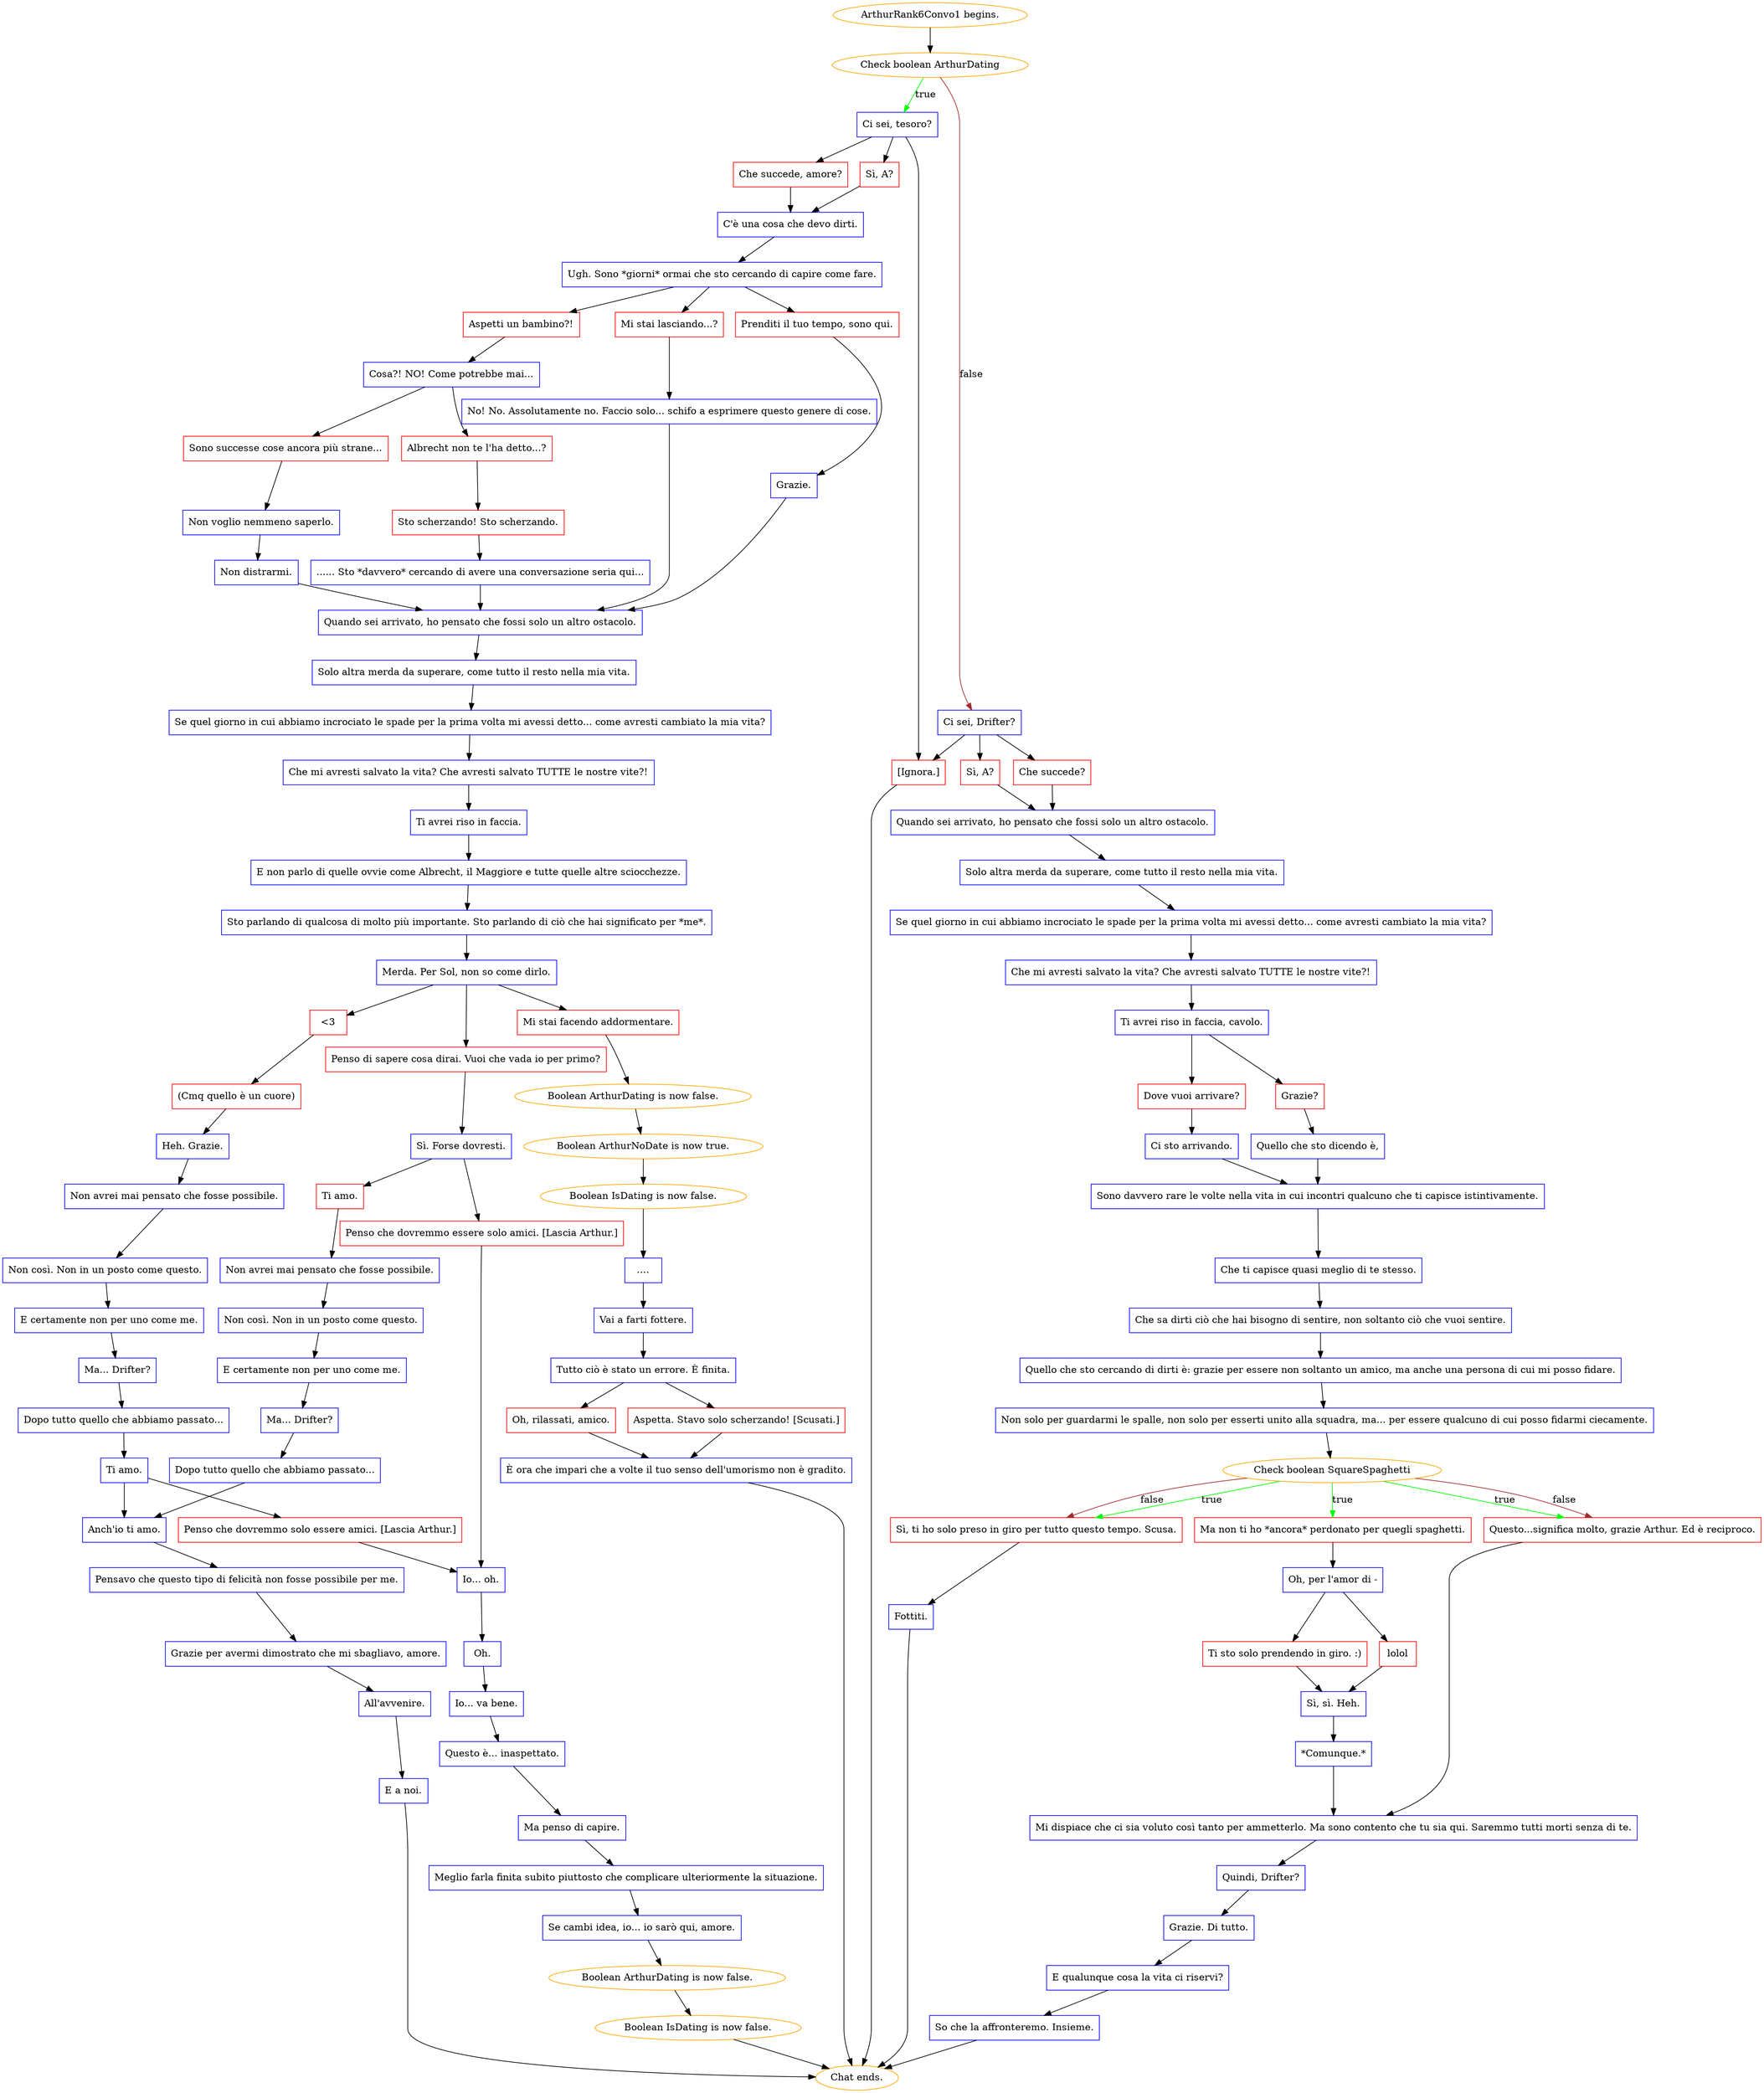 digraph {
	"ArthurRank6Convo1 begins." [color=orange];
		"ArthurRank6Convo1 begins." -> j2890798283;
	j2890798283 [label="Check boolean ArthurDating",color=orange];
		j2890798283 -> j699856342 [label=true,color=green];
		j2890798283 -> j2113160680 [label=false,color=brown];
	j699856342 [label="Ci sei, tesoro?",shape=box,color=blue];
		j699856342 -> j2517737532;
		j699856342 -> j214970762;
		j699856342 -> j2041862867;
	j2113160680 [label="Ci sei, Drifter?",shape=box,color=blue];
		j2113160680 -> j2698508820;
		j2113160680 -> j1548555;
		j2113160680 -> j2041862867;
	j2517737532 [label="Sì, A?",shape=box,color=red];
		j2517737532 -> j26437262;
	j214970762 [label="Che succede, amore?",shape=box,color=red];
		j214970762 -> j26437262;
	j2041862867 [label="[Ignora.]",shape=box,color=red];
		j2041862867 -> "Chat ends.";
	j2698508820 [label="Che succede?",shape=box,color=red];
		j2698508820 -> j2654948027;
	j1548555 [label="Sì, A?",shape=box,color=red];
		j1548555 -> j2654948027;
	j26437262 [label="C'è una cosa che devo dirti.",shape=box,color=blue];
		j26437262 -> j3341879131;
	"Chat ends." [color=orange];
	j2654948027 [label="Quando sei arrivato, ho pensato che fossi solo un altro ostacolo.",shape=box,color=blue];
		j2654948027 -> j2323749528;
	j3341879131 [label="Ugh. Sono *giorni* ormai che sto cercando di capire come fare.",shape=box,color=blue];
		j3341879131 -> j4119277725;
		j3341879131 -> j97036141;
		j3341879131 -> j3241671741;
	j2323749528 [label="Solo altra merda da superare, come tutto il resto nella mia vita.",shape=box,color=blue];
		j2323749528 -> j3220971117;
	j4119277725 [label="Aspetti un bambino?!",shape=box,color=red];
		j4119277725 -> j4055316913;
	j97036141 [label="Mi stai lasciando...?",shape=box,color=red];
		j97036141 -> j2718331233;
	j3241671741 [label="Prenditi il tuo tempo, sono qui.",shape=box,color=red];
		j3241671741 -> j2697502438;
	j3220971117 [label="Se quel giorno in cui abbiamo incrociato le spade per la prima volta mi avessi detto... come avresti cambiato la mia vita?",shape=box,color=blue];
		j3220971117 -> j4028388484;
	j4055316913 [label="Cosa?! NO! Come potrebbe mai...",shape=box,color=blue];
		j4055316913 -> j1403693108;
		j4055316913 -> j1784229877;
	j2718331233 [label="No! No. Assolutamente no. Faccio solo... schifo a esprimere questo genere di cose.",shape=box,color=blue];
		j2718331233 -> j2392326686;
	j2697502438 [label="Grazie.",shape=box,color=blue];
		j2697502438 -> j2392326686;
	j4028388484 [label="Che mi avresti salvato la vita? Che avresti salvato TUTTE le nostre vite?!",shape=box,color=blue];
		j4028388484 -> j6996950;
	j1403693108 [label="Sono successe cose ancora più strane...",shape=box,color=red];
		j1403693108 -> j1314728626;
	j1784229877 [label="Albrecht non te l'ha detto...?",shape=box,color=red];
		j1784229877 -> j3703431501;
	j2392326686 [label="Quando sei arrivato, ho pensato che fossi solo un altro ostacolo.",shape=box,color=blue];
		j2392326686 -> j1876356630;
	j6996950 [label="Ti avrei riso in faccia, cavolo.",shape=box,color=blue];
		j6996950 -> j174568007;
		j6996950 -> j2371570862;
	j1314728626 [label="Non voglio nemmeno saperlo.",shape=box,color=blue];
		j1314728626 -> j2600632491;
	j3703431501 [label="Sto scherzando! Sto scherzando.",shape=box,color=red];
		j3703431501 -> j3810419791;
	j1876356630 [label="Solo altra merda da superare, come tutto il resto nella mia vita.",shape=box,color=blue];
		j1876356630 -> j3922477607;
	j174568007 [label="Grazie?",shape=box,color=red];
		j174568007 -> j2512302123;
	j2371570862 [label="Dove vuoi arrivare?",shape=box,color=red];
		j2371570862 -> j3620600171;
	j2600632491 [label="Non distrarmi.",shape=box,color=blue];
		j2600632491 -> j2392326686;
	j3810419791 [label="...... Sto *davvero* cercando di avere una conversazione seria qui...",shape=box,color=blue];
		j3810419791 -> j2392326686;
	j3922477607 [label="Se quel giorno in cui abbiamo incrociato le spade per la prima volta mi avessi detto... come avresti cambiato la mia vita?",shape=box,color=blue];
		j3922477607 -> j3045233582;
	j2512302123 [label="Quello che sto dicendo è,",shape=box,color=blue];
		j2512302123 -> j1413288965;
	j3620600171 [label="Ci sto arrivando.",shape=box,color=blue];
		j3620600171 -> j1413288965;
	j3045233582 [label="Che mi avresti salvato la vita? Che avresti salvato TUTTE le nostre vite?!",shape=box,color=blue];
		j3045233582 -> j2662587600;
	j1413288965 [label="Sono davvero rare le volte nella vita in cui incontri qualcuno che ti capisce istintivamente.",shape=box,color=blue];
		j1413288965 -> j1537319017;
	j2662587600 [label="Ti avrei riso in faccia.",shape=box,color=blue];
		j2662587600 -> j4079082235;
	j1537319017 [label="Che ti capisce quasi meglio di te stesso.",shape=box,color=blue];
		j1537319017 -> j2351014278;
	j4079082235 [label="E non parlo di quelle ovvie come Albrecht, il Maggiore e tutte quelle altre sciocchezze.",shape=box,color=blue];
		j4079082235 -> j4002449468;
	j2351014278 [label="Che sa dirti ciò che hai bisogno di sentire, non soltanto ciò che vuoi sentire.",shape=box,color=blue];
		j2351014278 -> j1674007725;
	j4002449468 [label="Sto parlando di qualcosa di molto più importante. Sto parlando di ciò che hai significato per *me*.",shape=box,color=blue];
		j4002449468 -> j102620118;
	j1674007725 [label="Quello che sto cercando di dirti è: grazie per essere non soltanto un amico, ma anche una persona di cui mi posso fidare.",shape=box,color=blue];
		j1674007725 -> j3118207503;
	j102620118 [label="Merda. Per Sol, non so come dirlo.",shape=box,color=blue];
		j102620118 -> j751453497;
		j102620118 -> j2433412611;
		j102620118 -> j4129137070;
	j3118207503 [label="Non solo per guardarmi le spalle, non solo per esserti unito alla squadra, ma... per essere qualcuno di cui posso fidarmi ciecamente.",shape=box,color=blue];
		j3118207503 -> j1734946897;
	j751453497 [label="Penso di sapere cosa dirai. Vuoi che vada io per primo?",shape=box,color=red];
		j751453497 -> j3607731039;
	j2433412611 [label="<3",shape=box,color=red];
		j2433412611 -> j2123447821;
	j4129137070 [label="Mi stai facendo addormentare.",shape=box,color=red];
		j4129137070 -> j3027773837;
	j1734946897 [label="Check boolean SquareSpaghetti",color=orange];
		j1734946897 -> j4244641836 [label=true,color=green];
		j1734946897 -> j1063723152 [label=true,color=green];
		j1734946897 -> j2297029625 [label=true,color=green];
		j1734946897 -> j1063723152 [label=false,color=brown];
		j1734946897 -> j2297029625 [label=false,color=brown];
	j3607731039 [label="Sì. Forse dovresti.",shape=box,color=blue];
		j3607731039 -> j42648828;
		j3607731039 -> j86166315;
	j2123447821 [label="(Cmq quello è un cuore)",shape=box,color=red];
		j2123447821 -> j1860779690;
	j3027773837 [label="Boolean ArthurDating is now false.",color=orange];
		j3027773837 -> j4011538657;
	j4244641836 [label="Ma non ti ho *ancora* perdonato per quegli spaghetti.",shape=box,color=red];
		j4244641836 -> j2023560056;
	j1063723152 [label="Questo...significa molto, grazie Arthur. Ed è reciproco.",shape=box,color=red];
		j1063723152 -> j3653451452;
	j2297029625 [label="Sì, ti ho solo preso in giro per tutto questo tempo. Scusa.",shape=box,color=red];
		j2297029625 -> j4135713590;
	j42648828 [label="Ti amo.",shape=box,color=red];
		j42648828 -> j887514430;
	j86166315 [label="Penso che dovremmo essere solo amici. [Lascia Arthur.]",shape=box,color=red];
		j86166315 -> j2189813674;
	j1860779690 [label="Heh. Grazie.",shape=box,color=blue];
		j1860779690 -> j2437403433;
	j4011538657 [label="Boolean ArthurNoDate is now true.",color=orange];
		j4011538657 -> j1565633582;
	j2023560056 [label="Oh, per l'amor di -",shape=box,color=blue];
		j2023560056 -> j3739941310;
		j2023560056 -> j1665693846;
	j3653451452 [label="Mi dispiace che ci sia voluto così tanto per ammetterlo. Ma sono contento che tu sia qui. Saremmo tutti morti senza di te.",shape=box,color=blue];
		j3653451452 -> j1047789983;
	j4135713590 [label="Fottiti.",shape=box,color=blue];
		j4135713590 -> "Chat ends.";
	j887514430 [label="Non avrei mai pensato che fosse possibile.",shape=box,color=blue];
		j887514430 -> j4021947796;
	j2189813674 [label="Io... oh.",shape=box,color=blue];
		j2189813674 -> j2901219796;
	j2437403433 [label="Non avrei mai pensato che fosse possibile.",shape=box,color=blue];
		j2437403433 -> j973494143;
	j1565633582 [label="Boolean IsDating is now false.",color=orange];
		j1565633582 -> j53724291;
	j3739941310 [label="lolol",shape=box,color=red];
		j3739941310 -> j2127675972;
	j1665693846 [label="Ti sto solo prendendo in giro. :)",shape=box,color=red];
		j1665693846 -> j2127675972;
	j1047789983 [label="Quindi, Drifter?",shape=box,color=blue];
		j1047789983 -> j4107382870;
	j4021947796 [label="Non così. Non in un posto come questo.",shape=box,color=blue];
		j4021947796 -> j3846427905;
	j2901219796 [label="Oh.",shape=box,color=blue];
		j2901219796 -> j1088043052;
	j973494143 [label="Non così. Non in un posto come questo.",shape=box,color=blue];
		j973494143 -> j1671036795;
	j53724291 [label="....",shape=box,color=blue];
		j53724291 -> j2634823608;
	j2127675972 [label="Sì, sì. Heh.",shape=box,color=blue];
		j2127675972 -> j1115664402;
	j4107382870 [label="Grazie. Di tutto.",shape=box,color=blue];
		j4107382870 -> j268021857;
	j3846427905 [label="E certamente non per uno come me.",shape=box,color=blue];
		j3846427905 -> j888469142;
	j1088043052 [label="Io... va bene.",shape=box,color=blue];
		j1088043052 -> j232783885;
	j1671036795 [label="E certamente non per uno come me.",shape=box,color=blue];
		j1671036795 -> j55777947;
	j2634823608 [label="Vai a farti fottere.",shape=box,color=blue];
		j2634823608 -> j3506827911;
	j1115664402 [label="*Comunque.*",shape=box,color=blue];
		j1115664402 -> j3653451452;
	j268021857 [label="E qualunque cosa la vita ci riservi?",shape=box,color=blue];
		j268021857 -> j508397635;
	j888469142 [label="Ma... Drifter?",shape=box,color=blue];
		j888469142 -> j2404518129;
	j232783885 [label="Questo è... inaspettato.",shape=box,color=blue];
		j232783885 -> j76956120;
	j55777947 [label="Ma... Drifter?",shape=box,color=blue];
		j55777947 -> j1021168825;
	j3506827911 [label="Tutto ciò è stato un errore. È finita.",shape=box,color=blue];
		j3506827911 -> j1200542323;
		j3506827911 -> j3850230823;
	j508397635 [label="So che la affronteremo. Insieme.",shape=box,color=blue];
		j508397635 -> "Chat ends.";
	j2404518129 [label="Dopo tutto quello che abbiamo passato...",shape=box,color=blue];
		j2404518129 -> j447149364;
	j76956120 [label="Ma penso di capire.",shape=box,color=blue];
		j76956120 -> j2422255795;
	j1021168825 [label="Dopo tutto quello che abbiamo passato...",shape=box,color=blue];
		j1021168825 -> j3199869899;
	j1200542323 [label="Aspetta. Stavo solo scherzando! [Scusati.]",shape=box,color=red];
		j1200542323 -> j4064523992;
	j3850230823 [label="Oh, rilassati, amico.",shape=box,color=red];
		j3850230823 -> j4064523992;
	j447149364 [label="Anch'io ti amo.",shape=box,color=blue];
		j447149364 -> j1861823943;
	j2422255795 [label="Meglio farla finita subito piuttosto che complicare ulteriormente la situazione.",shape=box,color=blue];
		j2422255795 -> j2516804719;
	j3199869899 [label="Ti amo.",shape=box,color=blue];
		j3199869899 -> j447149364;
		j3199869899 -> j1894041751;
	j4064523992 [label="È ora che impari che a volte il tuo senso dell'umorismo non è gradito.",shape=box,color=blue];
		j4064523992 -> "Chat ends.";
	j1861823943 [label="Pensavo che questo tipo di felicità non fosse possibile per me.",shape=box,color=blue];
		j1861823943 -> j861323567;
	j2516804719 [label="Se cambi idea, io... io sarò qui, amore.",shape=box,color=blue];
		j2516804719 -> j3905091669;
	j1894041751 [label="Penso che dovremmo solo essere amici. [Lascia Arthur.]",shape=box,color=red];
		j1894041751 -> j2189813674;
	j861323567 [label="Grazie per avermi dimostrato che mi sbagliavo, amore.",shape=box,color=blue];
		j861323567 -> j3211901611;
	j3905091669 [label="Boolean ArthurDating is now false.",color=orange];
		j3905091669 -> j1242024027;
	j3211901611 [label="All'avvenire.",shape=box,color=blue];
		j3211901611 -> j984595906;
	j1242024027 [label="Boolean IsDating is now false.",color=orange];
		j1242024027 -> "Chat ends.";
	j984595906 [label="E a noi.",shape=box,color=blue];
		j984595906 -> "Chat ends.";
}